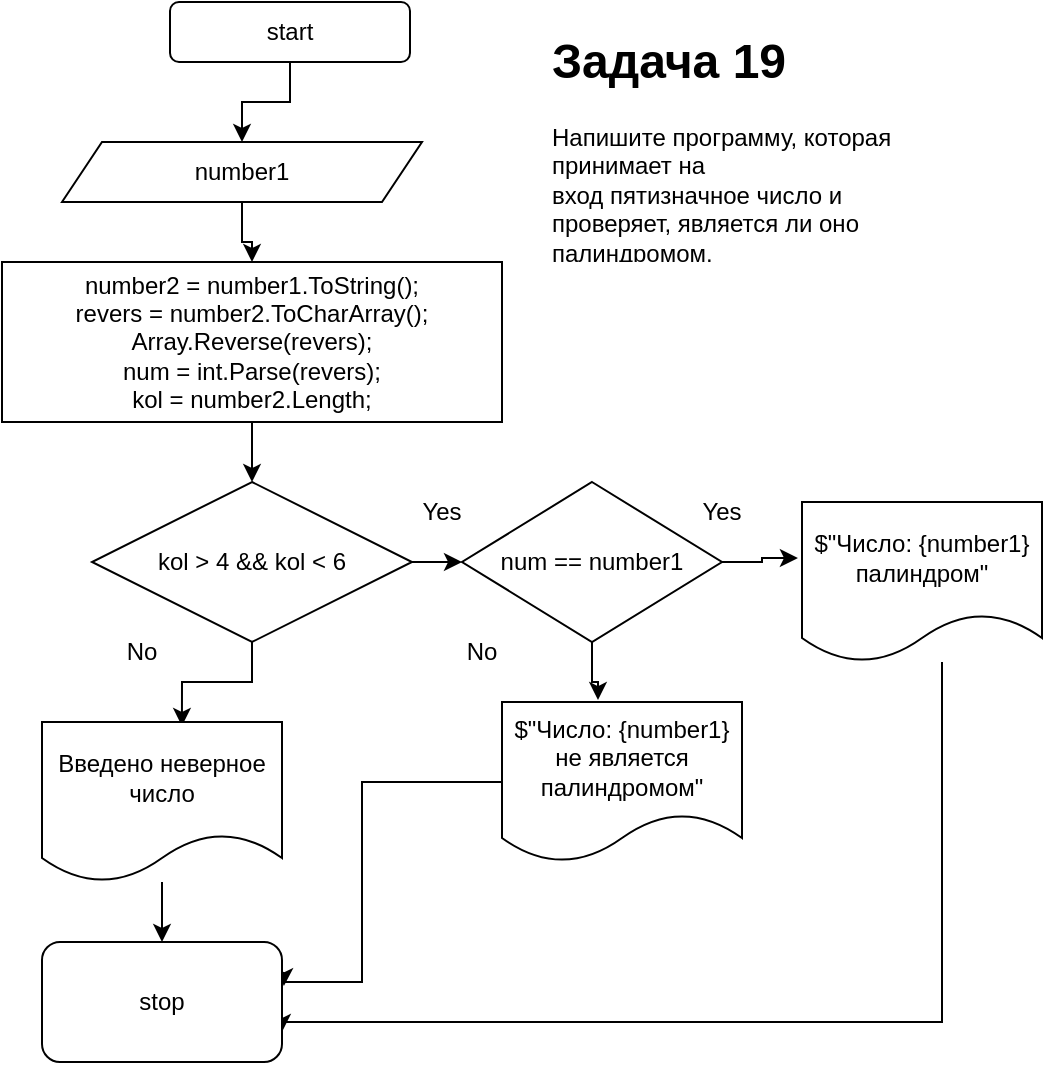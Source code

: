 <mxfile version="20.3.3" type="device"><diagram id="QBxEy1xTlP7LS-hzSrk0" name="Страница 1"><mxGraphModel dx="1022" dy="674" grid="1" gridSize="10" guides="1" tooltips="1" connect="1" arrows="1" fold="1" page="1" pageScale="1" pageWidth="827" pageHeight="1169" math="0" shadow="0"><root><mxCell id="0"/><mxCell id="1" parent="0"/><mxCell id="qGIm0ne_nM0H09N6sOZz-4" style="edgeStyle=orthogonalEdgeStyle;rounded=0;orthogonalLoop=1;jettySize=auto;html=1;" edge="1" parent="1" source="qGIm0ne_nM0H09N6sOZz-1" target="qGIm0ne_nM0H09N6sOZz-3"><mxGeometry relative="1" as="geometry"/></mxCell><mxCell id="qGIm0ne_nM0H09N6sOZz-1" value="start" style="rounded=1;whiteSpace=wrap;html=1;" vertex="1" parent="1"><mxGeometry x="294" y="70" width="120" height="30" as="geometry"/></mxCell><mxCell id="qGIm0ne_nM0H09N6sOZz-6" style="edgeStyle=orthogonalEdgeStyle;rounded=0;orthogonalLoop=1;jettySize=auto;html=1;" edge="1" parent="1" source="qGIm0ne_nM0H09N6sOZz-3" target="qGIm0ne_nM0H09N6sOZz-5"><mxGeometry relative="1" as="geometry"/></mxCell><mxCell id="qGIm0ne_nM0H09N6sOZz-3" value="number1" style="shape=parallelogram;perimeter=parallelogramPerimeter;whiteSpace=wrap;html=1;fixedSize=1;" vertex="1" parent="1"><mxGeometry x="240" y="140" width="180" height="30" as="geometry"/></mxCell><mxCell id="qGIm0ne_nM0H09N6sOZz-8" style="edgeStyle=orthogonalEdgeStyle;rounded=0;orthogonalLoop=1;jettySize=auto;html=1;entryX=0.5;entryY=0;entryDx=0;entryDy=0;" edge="1" parent="1" source="qGIm0ne_nM0H09N6sOZz-5" target="qGIm0ne_nM0H09N6sOZz-7"><mxGeometry relative="1" as="geometry"/></mxCell><mxCell id="qGIm0ne_nM0H09N6sOZz-5" value="&lt;div&gt;number2 = number1.ToString();&lt;/div&gt;&lt;div&gt;revers = number2.ToCharArray();&lt;/div&gt;&lt;div&gt;Array.Reverse(revers);&lt;/div&gt;&lt;div&gt;num = int.Parse(revers);&lt;/div&gt;&lt;div&gt;kol = number2.Length;&lt;/div&gt;" style="rounded=0;whiteSpace=wrap;html=1;" vertex="1" parent="1"><mxGeometry x="210" y="200" width="250" height="80" as="geometry"/></mxCell><mxCell id="qGIm0ne_nM0H09N6sOZz-10" style="edgeStyle=orthogonalEdgeStyle;rounded=0;orthogonalLoop=1;jettySize=auto;html=1;entryX=0.583;entryY=0.025;entryDx=0;entryDy=0;entryPerimeter=0;" edge="1" parent="1" source="qGIm0ne_nM0H09N6sOZz-7" target="qGIm0ne_nM0H09N6sOZz-9"><mxGeometry relative="1" as="geometry"/></mxCell><mxCell id="qGIm0ne_nM0H09N6sOZz-13" style="edgeStyle=orthogonalEdgeStyle;rounded=0;orthogonalLoop=1;jettySize=auto;html=1;entryX=0;entryY=0.5;entryDx=0;entryDy=0;" edge="1" parent="1" source="qGIm0ne_nM0H09N6sOZz-7" target="qGIm0ne_nM0H09N6sOZz-12"><mxGeometry relative="1" as="geometry"/></mxCell><mxCell id="qGIm0ne_nM0H09N6sOZz-7" value="kol &amp;gt; 4 &amp;amp;&amp;amp; kol &amp;lt; 6" style="rhombus;whiteSpace=wrap;html=1;" vertex="1" parent="1"><mxGeometry x="255" y="310" width="160" height="80" as="geometry"/></mxCell><mxCell id="qGIm0ne_nM0H09N6sOZz-27" style="edgeStyle=orthogonalEdgeStyle;rounded=0;orthogonalLoop=1;jettySize=auto;html=1;" edge="1" parent="1" source="qGIm0ne_nM0H09N6sOZz-9" target="qGIm0ne_nM0H09N6sOZz-26"><mxGeometry relative="1" as="geometry"/></mxCell><mxCell id="qGIm0ne_nM0H09N6sOZz-9" value="Введено неверное число" style="shape=document;whiteSpace=wrap;html=1;boundedLbl=1;" vertex="1" parent="1"><mxGeometry x="230" y="430" width="120" height="80" as="geometry"/></mxCell><mxCell id="qGIm0ne_nM0H09N6sOZz-11" value="No" style="text;html=1;strokeColor=none;fillColor=none;align=center;verticalAlign=middle;whiteSpace=wrap;rounded=0;" vertex="1" parent="1"><mxGeometry x="250" y="380" width="60" height="30" as="geometry"/></mxCell><mxCell id="qGIm0ne_nM0H09N6sOZz-17" style="edgeStyle=orthogonalEdgeStyle;rounded=0;orthogonalLoop=1;jettySize=auto;html=1;entryX=-0.017;entryY=0.35;entryDx=0;entryDy=0;entryPerimeter=0;" edge="1" parent="1" source="qGIm0ne_nM0H09N6sOZz-12" target="qGIm0ne_nM0H09N6sOZz-16"><mxGeometry relative="1" as="geometry"/></mxCell><mxCell id="qGIm0ne_nM0H09N6sOZz-19" style="edgeStyle=orthogonalEdgeStyle;rounded=0;orthogonalLoop=1;jettySize=auto;html=1;entryX=0.4;entryY=-0.012;entryDx=0;entryDy=0;entryPerimeter=0;" edge="1" parent="1" source="qGIm0ne_nM0H09N6sOZz-12" target="qGIm0ne_nM0H09N6sOZz-15"><mxGeometry relative="1" as="geometry"/></mxCell><mxCell id="qGIm0ne_nM0H09N6sOZz-12" value="num == number1" style="rhombus;whiteSpace=wrap;html=1;" vertex="1" parent="1"><mxGeometry x="440" y="310" width="130" height="80" as="geometry"/></mxCell><mxCell id="qGIm0ne_nM0H09N6sOZz-14" value="Yes" style="text;html=1;strokeColor=none;fillColor=none;align=center;verticalAlign=middle;whiteSpace=wrap;rounded=0;" vertex="1" parent="1"><mxGeometry x="400" y="310" width="60" height="30" as="geometry"/></mxCell><mxCell id="qGIm0ne_nM0H09N6sOZz-28" style="edgeStyle=orthogonalEdgeStyle;rounded=0;orthogonalLoop=1;jettySize=auto;html=1;entryX=1.008;entryY=0.367;entryDx=0;entryDy=0;entryPerimeter=0;" edge="1" parent="1" source="qGIm0ne_nM0H09N6sOZz-15" target="qGIm0ne_nM0H09N6sOZz-26"><mxGeometry relative="1" as="geometry"><mxPoint x="380" y="560" as="targetPoint"/><Array as="points"><mxPoint x="390" y="460"/><mxPoint x="390" y="560"/><mxPoint x="351" y="560"/></Array></mxGeometry></mxCell><mxCell id="qGIm0ne_nM0H09N6sOZz-15" value="$&quot;Число: {number1} не является палиндромом&quot;" style="shape=document;whiteSpace=wrap;html=1;boundedLbl=1;" vertex="1" parent="1"><mxGeometry x="460" y="420" width="120" height="80" as="geometry"/></mxCell><mxCell id="qGIm0ne_nM0H09N6sOZz-29" style="edgeStyle=orthogonalEdgeStyle;rounded=0;orthogonalLoop=1;jettySize=auto;html=1;entryX=1;entryY=0.75;entryDx=0;entryDy=0;" edge="1" parent="1" source="qGIm0ne_nM0H09N6sOZz-16" target="qGIm0ne_nM0H09N6sOZz-26"><mxGeometry relative="1" as="geometry"><mxPoint x="670" y="580" as="targetPoint"/><Array as="points"><mxPoint x="680" y="580"/><mxPoint x="350" y="580"/></Array></mxGeometry></mxCell><mxCell id="qGIm0ne_nM0H09N6sOZz-16" value="$&quot;Число: {number1} палиндром&quot;" style="shape=document;whiteSpace=wrap;html=1;boundedLbl=1;" vertex="1" parent="1"><mxGeometry x="610" y="320" width="120" height="80" as="geometry"/></mxCell><mxCell id="qGIm0ne_nM0H09N6sOZz-20" value="Yes" style="text;html=1;strokeColor=none;fillColor=none;align=center;verticalAlign=middle;whiteSpace=wrap;rounded=0;" vertex="1" parent="1"><mxGeometry x="540" y="310" width="60" height="30" as="geometry"/></mxCell><mxCell id="qGIm0ne_nM0H09N6sOZz-21" value="No" style="text;html=1;strokeColor=none;fillColor=none;align=center;verticalAlign=middle;whiteSpace=wrap;rounded=0;" vertex="1" parent="1"><mxGeometry x="420" y="380" width="60" height="30" as="geometry"/></mxCell><mxCell id="qGIm0ne_nM0H09N6sOZz-24" value="&lt;h1&gt;Задача 19&lt;/h1&gt;&lt;p&gt;Напишите программу, которая принимает на &lt;br/&gt;вход пятизначное число и проверяет, является ли оно &lt;br/&gt;палиндромом.&amp;nbsp;&lt;br&gt;&lt;/p&gt;" style="text;html=1;strokeColor=none;fillColor=none;spacing=5;spacingTop=-20;whiteSpace=wrap;overflow=hidden;rounded=0;" vertex="1" parent="1"><mxGeometry x="480" y="80" width="190" height="120" as="geometry"/></mxCell><mxCell id="qGIm0ne_nM0H09N6sOZz-26" value="stop" style="rounded=1;whiteSpace=wrap;html=1;" vertex="1" parent="1"><mxGeometry x="230" y="540" width="120" height="60" as="geometry"/></mxCell></root></mxGraphModel></diagram></mxfile>